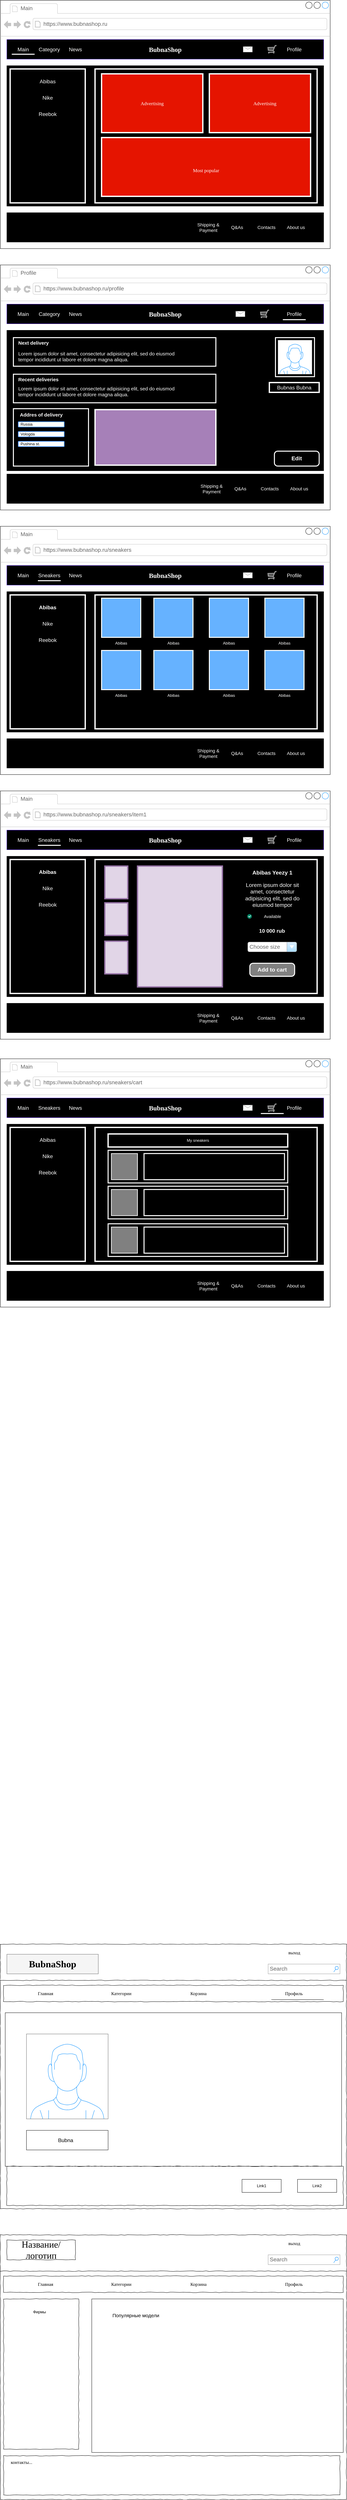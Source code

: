 <mxfile version="21.7.5" type="github">
  <diagram name="Page-1" id="03018318-947c-dd8e-b7a3-06fadd420f32">
    <mxGraphModel dx="2074" dy="1118" grid="1" gridSize="10" guides="1" tooltips="1" connect="1" arrows="1" fold="1" page="1" pageScale="1" pageWidth="1100" pageHeight="850" background="#ffffff" math="0" shadow="0">
      <root>
        <mxCell id="0" />
        <mxCell id="1" parent="0" />
        <mxCell id="JttWats6QqlOsFAtU_4d-100" value="" style="strokeWidth=1;shadow=0;dashed=0;align=center;html=1;shape=mxgraph.mockup.containers.browserWindow;rSize=0;strokeColor2=#008cff;strokeColor3=#c4c4c4;mainText=,;recursiveResize=0;" parent="1" vertex="1">
          <mxGeometry x="10" y="30" width="1010" height="760" as="geometry" />
        </mxCell>
        <mxCell id="JttWats6QqlOsFAtU_4d-101" value="Main" style="strokeWidth=1;shadow=0;dashed=0;align=center;html=1;shape=mxgraph.mockup.containers.anchor;fontSize=17;fontColor=#666666;align=left;whiteSpace=wrap;" parent="JttWats6QqlOsFAtU_4d-100" vertex="1">
          <mxGeometry x="60" y="12" width="110" height="26" as="geometry" />
        </mxCell>
        <mxCell id="JttWats6QqlOsFAtU_4d-102" value="https://www.bubnashop.ru" style="strokeWidth=1;shadow=0;dashed=0;align=center;html=1;shape=mxgraph.mockup.containers.anchor;rSize=0;fontSize=17;fontColor=#666666;align=left;" parent="JttWats6QqlOsFAtU_4d-100" vertex="1">
          <mxGeometry x="130" y="60" width="250" height="26" as="geometry" />
        </mxCell>
        <mxCell id="JttWats6QqlOsFAtU_4d-105" value="" style="rounded=0;whiteSpace=wrap;html=1;fillColor=#000000;strokeColor=#3700CC;fontColor=#ffffff;" parent="JttWats6QqlOsFAtU_4d-100" vertex="1">
          <mxGeometry x="20" y="120" width="970" height="60" as="geometry" />
        </mxCell>
        <mxCell id="JttWats6QqlOsFAtU_4d-108" value="&lt;font color=&quot;#ffffff&quot;&gt;BubnaShop&lt;/font&gt;" style="text;html=1;strokeColor=none;fillColor=none;align=center;verticalAlign=middle;whiteSpace=wrap;rounded=0;fontSize=20;fontFamily=Georgia;fontStyle=1" parent="JttWats6QqlOsFAtU_4d-100" vertex="1">
          <mxGeometry x="475" y="135" width="60" height="30" as="geometry" />
        </mxCell>
        <mxCell id="JttWats6QqlOsFAtU_4d-109" value="" style="rounded=0;whiteSpace=wrap;html=1;fillColor=#000000;" parent="JttWats6QqlOsFAtU_4d-100" vertex="1">
          <mxGeometry x="20" y="200" width="970" height="430" as="geometry" />
        </mxCell>
        <mxCell id="JttWats6QqlOsFAtU_4d-110" value="" style="rounded=0;whiteSpace=wrap;html=1;fillColor=#000000;" parent="JttWats6QqlOsFAtU_4d-100" vertex="1">
          <mxGeometry x="20" y="650" width="970" height="90" as="geometry" />
        </mxCell>
        <mxCell id="JttWats6QqlOsFAtU_4d-124" value="&lt;font color=&quot;#ffffff&quot; style=&quot;font-size: 16px;&quot;&gt;Main&lt;/font&gt;" style="text;html=1;strokeColor=none;fillColor=none;align=center;verticalAlign=middle;whiteSpace=wrap;rounded=0;" parent="JttWats6QqlOsFAtU_4d-100" vertex="1">
          <mxGeometry x="40" y="135" width="60" height="30" as="geometry" />
        </mxCell>
        <mxCell id="JttWats6QqlOsFAtU_4d-125" value="" style="endArrow=none;html=1;rounded=0;strokeColor=#FFFFFF;strokeWidth=3;" parent="JttWats6QqlOsFAtU_4d-100" edge="1">
          <mxGeometry relative="1" as="geometry">
            <mxPoint x="35" y="165" as="sourcePoint" />
            <mxPoint x="105" y="165" as="targetPoint" />
          </mxGeometry>
        </mxCell>
        <mxCell id="JttWats6QqlOsFAtU_4d-127" value="&lt;font color=&quot;#ffffff&quot;&gt;&lt;span style=&quot;font-size: 16px;&quot;&gt;Category&lt;/span&gt;&lt;/font&gt;" style="text;html=1;strokeColor=none;fillColor=none;align=center;verticalAlign=middle;whiteSpace=wrap;rounded=0;" parent="JttWats6QqlOsFAtU_4d-100" vertex="1">
          <mxGeometry x="120" y="132.5" width="60" height="35" as="geometry" />
        </mxCell>
        <mxCell id="JttWats6QqlOsFAtU_4d-149" value="&lt;font color=&quot;#ffffff&quot;&gt;&lt;span style=&quot;font-size: 16px;&quot;&gt;Profile&lt;/span&gt;&lt;/font&gt;" style="text;html=1;strokeColor=none;fillColor=none;align=center;verticalAlign=middle;whiteSpace=wrap;rounded=0;" parent="JttWats6QqlOsFAtU_4d-100" vertex="1">
          <mxGeometry x="870" y="132.5" width="60" height="35" as="geometry" />
        </mxCell>
        <mxCell id="JttWats6QqlOsFAtU_4d-150" value="&lt;font color=&quot;#ffffff&quot;&gt;&lt;span style=&quot;font-size: 16px;&quot;&gt;News&lt;/span&gt;&lt;/font&gt;" style="text;html=1;strokeColor=none;fillColor=none;align=center;verticalAlign=middle;whiteSpace=wrap;rounded=0;" parent="JttWats6QqlOsFAtU_4d-100" vertex="1">
          <mxGeometry x="200" y="132.5" width="60" height="35" as="geometry" />
        </mxCell>
        <mxCell id="JttWats6QqlOsFAtU_4d-151" value="" style="rounded=0;whiteSpace=wrap;html=1;fillColor=#000000;strokeColor=#FFFFFF;strokeWidth=4;" parent="JttWats6QqlOsFAtU_4d-100" vertex="1">
          <mxGeometry x="30" y="210" width="230" height="410" as="geometry" />
        </mxCell>
        <mxCell id="JttWats6QqlOsFAtU_4d-152" value="" style="rounded=0;whiteSpace=wrap;html=1;fillColor=#000000;strokeColor=#FFFFFF;strokeWidth=4;" parent="JttWats6QqlOsFAtU_4d-100" vertex="1">
          <mxGeometry x="290" y="210" width="680" height="410" as="geometry" />
        </mxCell>
        <mxCell id="JttWats6QqlOsFAtU_4d-169" value="&lt;font color=&quot;#ffffff&quot;&gt;&lt;span style=&quot;font-size: 16px;&quot;&gt;Abibas&lt;/span&gt;&lt;/font&gt;" style="text;html=1;strokeColor=none;fillColor=none;align=center;verticalAlign=middle;whiteSpace=wrap;rounded=0;" parent="JttWats6QqlOsFAtU_4d-100" vertex="1">
          <mxGeometry x="115" y="230" width="60" height="35" as="geometry" />
        </mxCell>
        <mxCell id="JttWats6QqlOsFAtU_4d-170" value="&lt;font color=&quot;#ffffff&quot;&gt;&lt;span style=&quot;font-size: 16px;&quot;&gt;Nike&lt;/span&gt;&lt;/font&gt;" style="text;html=1;strokeColor=none;fillColor=none;align=center;verticalAlign=middle;whiteSpace=wrap;rounded=0;" parent="JttWats6QqlOsFAtU_4d-100" vertex="1">
          <mxGeometry x="115" y="280" width="60" height="35" as="geometry" />
        </mxCell>
        <mxCell id="JttWats6QqlOsFAtU_4d-171" value="&lt;font color=&quot;#ffffff&quot;&gt;&lt;span style=&quot;font-size: 16px;&quot;&gt;Reebok&lt;/span&gt;&lt;/font&gt;" style="text;html=1;strokeColor=none;fillColor=none;align=center;verticalAlign=middle;whiteSpace=wrap;rounded=0;" parent="JttWats6QqlOsFAtU_4d-100" vertex="1">
          <mxGeometry x="115" y="330" width="60" height="35" as="geometry" />
        </mxCell>
        <mxCell id="JttWats6QqlOsFAtU_4d-172" value="" style="rounded=0;whiteSpace=wrap;html=1;fillColor=#e51400;fontColor=#ffffff;strokeColor=#FFFFFF;strokeWidth=4;" parent="JttWats6QqlOsFAtU_4d-100" vertex="1">
          <mxGeometry x="310" y="225" width="310" height="180" as="geometry" />
        </mxCell>
        <mxCell id="JttWats6QqlOsFAtU_4d-173" value="" style="rounded=0;whiteSpace=wrap;html=1;fillColor=#e51400;fontColor=#ffffff;strokeColor=#FFFFFF;strokeWidth=4;" parent="JttWats6QqlOsFAtU_4d-100" vertex="1">
          <mxGeometry x="640" y="225" width="310" height="180" as="geometry" />
        </mxCell>
        <mxCell id="JttWats6QqlOsFAtU_4d-174" value="" style="rounded=0;whiteSpace=wrap;html=1;fillColor=#e51400;fontColor=#ffffff;strokeColor=#FFFFFF;strokeWidth=4;" parent="JttWats6QqlOsFAtU_4d-100" vertex="1">
          <mxGeometry x="310" y="420" width="640" height="180" as="geometry" />
        </mxCell>
        <mxCell id="JttWats6QqlOsFAtU_4d-176" value="&lt;font color=&quot;#ffffff&quot; style=&quot;font-size: 15px;&quot; face=&quot;Georgia&quot;&gt;Advertising&lt;/font&gt;" style="text;html=1;strokeColor=none;fillColor=none;align=center;verticalAlign=middle;whiteSpace=wrap;rounded=0;" parent="JttWats6QqlOsFAtU_4d-100" vertex="1">
          <mxGeometry x="435" y="300" width="60" height="30" as="geometry" />
        </mxCell>
        <mxCell id="JttWats6QqlOsFAtU_4d-177" value="&lt;font color=&quot;#ffffff&quot; style=&quot;font-size: 15px;&quot; face=&quot;Georgia&quot;&gt;Advertising&lt;/font&gt;" style="text;html=1;strokeColor=none;fillColor=none;align=center;verticalAlign=middle;whiteSpace=wrap;rounded=0;" parent="JttWats6QqlOsFAtU_4d-100" vertex="1">
          <mxGeometry x="780" y="300" width="60" height="30" as="geometry" />
        </mxCell>
        <mxCell id="JttWats6QqlOsFAtU_4d-178" value="&lt;font color=&quot;#ffffff&quot; style=&quot;font-size: 15px;&quot; face=&quot;Georgia&quot;&gt;Most popular&lt;/font&gt;" style="text;html=1;strokeColor=none;fillColor=none;align=center;verticalAlign=middle;whiteSpace=wrap;rounded=0;" parent="JttWats6QqlOsFAtU_4d-100" vertex="1">
          <mxGeometry x="565" y="505" width="130" height="30" as="geometry" />
        </mxCell>
        <mxCell id="JttWats6QqlOsFAtU_4d-203" value="&lt;font style=&quot;font-size: 14px;&quot; color=&quot;#ffffff&quot;&gt;About us&lt;/font&gt;" style="text;html=1;strokeColor=none;fillColor=none;align=center;verticalAlign=middle;whiteSpace=wrap;rounded=0;" parent="JttWats6QqlOsFAtU_4d-100" vertex="1">
          <mxGeometry x="870" y="677.5" width="70" height="35" as="geometry" />
        </mxCell>
        <mxCell id="JttWats6QqlOsFAtU_4d-204" value="&lt;font style=&quot;font-size: 14px;&quot; color=&quot;#ffffff&quot;&gt;Contacts&lt;/font&gt;" style="text;html=1;strokeColor=none;fillColor=none;align=center;verticalAlign=middle;whiteSpace=wrap;rounded=0;" parent="JttWats6QqlOsFAtU_4d-100" vertex="1">
          <mxGeometry x="780" y="677.5" width="70" height="35" as="geometry" />
        </mxCell>
        <mxCell id="JttWats6QqlOsFAtU_4d-257" value="&lt;font style=&quot;font-size: 14px;&quot; color=&quot;#ffffff&quot;&gt;Q&amp;amp;As&lt;/font&gt;" style="text;html=1;strokeColor=none;fillColor=none;align=center;verticalAlign=middle;whiteSpace=wrap;rounded=0;" parent="JttWats6QqlOsFAtU_4d-100" vertex="1">
          <mxGeometry x="690" y="677.5" width="70" height="35" as="geometry" />
        </mxCell>
        <mxCell id="xe6w3f1EAQAV8qn113Va-10" value="&lt;font style=&quot;font-size: 14px;&quot; color=&quot;#ffffff&quot;&gt;&lt;span style=&quot;&quot;&gt;Shipping &amp;amp;&lt;br&gt;Payment&lt;br&gt;&lt;/span&gt;&lt;/font&gt;" style="text;html=1;strokeColor=none;fillColor=none;align=center;verticalAlign=middle;whiteSpace=wrap;rounded=0;" vertex="1" parent="JttWats6QqlOsFAtU_4d-100">
          <mxGeometry x="602" y="677.5" width="70" height="35" as="geometry" />
        </mxCell>
        <mxCell id="xe6w3f1EAQAV8qn113Va-62" value="" style="verticalLabelPosition=bottom;shadow=0;dashed=0;align=center;html=1;verticalAlign=top;strokeWidth=1;shape=mxgraph.mockup.misc.shoppingCart;strokeColor=#999999;" vertex="1" parent="JttWats6QqlOsFAtU_4d-100">
          <mxGeometry x="818.68" y="137.5" width="27.78" height="25" as="geometry" />
        </mxCell>
        <mxCell id="xe6w3f1EAQAV8qn113Va-63" value="" style="verticalLabelPosition=bottom;shadow=0;dashed=0;align=center;html=1;verticalAlign=top;strokeWidth=1;shape=mxgraph.mockup.misc.mail2;strokeColor=#999999;" vertex="1" parent="JttWats6QqlOsFAtU_4d-100">
          <mxGeometry x="743.54" y="141.5" width="28.33" height="17" as="geometry" />
        </mxCell>
        <mxCell id="JttWats6QqlOsFAtU_4d-285" value="" style="strokeWidth=1;shadow=0;dashed=0;align=center;html=1;shape=mxgraph.mockup.containers.browserWindow;rSize=0;strokeColor2=#008cff;strokeColor3=#c4c4c4;mainText=,;recursiveResize=0;" parent="1" vertex="1">
          <mxGeometry x="10" y="840" width="1010" height="750" as="geometry" />
        </mxCell>
        <mxCell id="JttWats6QqlOsFAtU_4d-286" value="Profile" style="strokeWidth=1;shadow=0;dashed=0;align=center;html=1;shape=mxgraph.mockup.containers.anchor;fontSize=17;fontColor=#666666;align=left;whiteSpace=wrap;" parent="JttWats6QqlOsFAtU_4d-285" vertex="1">
          <mxGeometry x="60" y="12" width="110" height="26" as="geometry" />
        </mxCell>
        <mxCell id="JttWats6QqlOsFAtU_4d-287" value="https://www.bubnashop.ru/profile" style="strokeWidth=1;shadow=0;dashed=0;align=center;html=1;shape=mxgraph.mockup.containers.anchor;rSize=0;fontSize=17;fontColor=#666666;align=left;" parent="JttWats6QqlOsFAtU_4d-285" vertex="1">
          <mxGeometry x="130" y="60" width="250" height="26" as="geometry" />
        </mxCell>
        <mxCell id="JttWats6QqlOsFAtU_4d-288" value="" style="rounded=0;whiteSpace=wrap;html=1;fillColor=#000000;strokeColor=#3700CC;fontColor=#ffffff;" parent="JttWats6QqlOsFAtU_4d-285" vertex="1">
          <mxGeometry x="20" y="120" width="970" height="60" as="geometry" />
        </mxCell>
        <mxCell id="JttWats6QqlOsFAtU_4d-289" value="&lt;font color=&quot;#ffffff&quot;&gt;BubnaShop&lt;/font&gt;" style="text;html=1;strokeColor=none;fillColor=none;align=center;verticalAlign=middle;whiteSpace=wrap;rounded=0;fontSize=20;fontFamily=Georgia;fontStyle=1" parent="JttWats6QqlOsFAtU_4d-285" vertex="1">
          <mxGeometry x="475" y="135" width="60" height="30" as="geometry" />
        </mxCell>
        <mxCell id="JttWats6QqlOsFAtU_4d-290" value="" style="rounded=0;whiteSpace=wrap;html=1;fillColor=#000000;" parent="JttWats6QqlOsFAtU_4d-285" vertex="1">
          <mxGeometry x="20" y="200" width="970" height="430" as="geometry" />
        </mxCell>
        <mxCell id="JttWats6QqlOsFAtU_4d-292" value="&lt;font color=&quot;#ffffff&quot; style=&quot;font-size: 16px;&quot;&gt;Main&lt;/font&gt;" style="text;html=1;strokeColor=none;fillColor=none;align=center;verticalAlign=middle;whiteSpace=wrap;rounded=0;" parent="JttWats6QqlOsFAtU_4d-285" vertex="1">
          <mxGeometry x="40" y="135" width="60" height="30" as="geometry" />
        </mxCell>
        <mxCell id="JttWats6QqlOsFAtU_4d-293" value="" style="endArrow=none;html=1;rounded=0;strokeColor=#FFFFFF;strokeWidth=3;" parent="JttWats6QqlOsFAtU_4d-285" edge="1">
          <mxGeometry relative="1" as="geometry">
            <mxPoint x="865" y="167.5" as="sourcePoint" />
            <mxPoint x="935" y="167.5" as="targetPoint" />
          </mxGeometry>
        </mxCell>
        <mxCell id="JttWats6QqlOsFAtU_4d-294" value="&lt;font color=&quot;#ffffff&quot;&gt;&lt;span style=&quot;font-size: 16px;&quot;&gt;Category&lt;/span&gt;&lt;/font&gt;" style="text;html=1;strokeColor=none;fillColor=none;align=center;verticalAlign=middle;whiteSpace=wrap;rounded=0;" parent="JttWats6QqlOsFAtU_4d-285" vertex="1">
          <mxGeometry x="120" y="132.5" width="60" height="35" as="geometry" />
        </mxCell>
        <mxCell id="JttWats6QqlOsFAtU_4d-296" value="&lt;font color=&quot;#ffffff&quot;&gt;&lt;span style=&quot;font-size: 16px;&quot;&gt;Profile&lt;/span&gt;&lt;/font&gt;" style="text;html=1;strokeColor=none;fillColor=none;align=center;verticalAlign=middle;whiteSpace=wrap;rounded=0;" parent="JttWats6QqlOsFAtU_4d-285" vertex="1">
          <mxGeometry x="870" y="132.5" width="60" height="35" as="geometry" />
        </mxCell>
        <mxCell id="JttWats6QqlOsFAtU_4d-297" value="&lt;font color=&quot;#ffffff&quot;&gt;&lt;span style=&quot;font-size: 16px;&quot;&gt;News&lt;/span&gt;&lt;/font&gt;" style="text;html=1;strokeColor=none;fillColor=none;align=center;verticalAlign=middle;whiteSpace=wrap;rounded=0;" parent="JttWats6QqlOsFAtU_4d-285" vertex="1">
          <mxGeometry x="200" y="132.5" width="60" height="35" as="geometry" />
        </mxCell>
        <mxCell id="xe6w3f1EAQAV8qn113Va-4" value="" style="verticalLabelPosition=bottom;shadow=0;dashed=0;align=center;html=1;verticalAlign=top;strokeWidth=1;shape=mxgraph.mockup.containers.userMale;strokeColor=#666666;strokeColor2=#008cff;" vertex="1" parent="JttWats6QqlOsFAtU_4d-285">
          <mxGeometry x="850" y="230" width="104.45" height="104.45" as="geometry" />
        </mxCell>
        <mxCell id="xe6w3f1EAQAV8qn113Va-6" value="" style="whiteSpace=wrap;html=1;aspect=fixed;fillColor=none;strokeColor=#FFFFFF;strokeWidth=3;" vertex="1" parent="JttWats6QqlOsFAtU_4d-285">
          <mxGeometry x="842.5" y="222.5" width="119.45" height="119.45" as="geometry" />
        </mxCell>
        <mxCell id="xe6w3f1EAQAV8qn113Va-8" value="" style="rounded=0;whiteSpace=wrap;html=1;fillColor=none;strokeColor=#FFFFFF;strokeWidth=4;" vertex="1" parent="JttWats6QqlOsFAtU_4d-285">
          <mxGeometry x="823.75" y="360" width="152.5" height="30" as="geometry" />
        </mxCell>
        <mxCell id="xe6w3f1EAQAV8qn113Va-9" value="&lt;font style=&quot;font-size: 16px;&quot; color=&quot;#ffffff&quot;&gt;Bubnas Bubna&lt;/font&gt;" style="text;html=1;strokeColor=none;fillColor=none;align=center;verticalAlign=middle;whiteSpace=wrap;rounded=0;" vertex="1" parent="JttWats6QqlOsFAtU_4d-285">
          <mxGeometry x="841.25" y="360" width="117.5" height="30" as="geometry" />
        </mxCell>
        <mxCell id="xe6w3f1EAQAV8qn113Va-11" value="" style="rounded=0;whiteSpace=wrap;html=1;fillColor=#000000;" vertex="1" parent="JttWats6QqlOsFAtU_4d-285">
          <mxGeometry x="20" y="640" width="970" height="90" as="geometry" />
        </mxCell>
        <mxCell id="xe6w3f1EAQAV8qn113Va-12" value="&lt;font style=&quot;font-size: 14px;&quot; color=&quot;#ffffff&quot;&gt;About us&lt;/font&gt;" style="text;html=1;strokeColor=none;fillColor=none;align=center;verticalAlign=middle;whiteSpace=wrap;rounded=0;" vertex="1" parent="JttWats6QqlOsFAtU_4d-285">
          <mxGeometry x="880" y="667.5" width="70" height="35" as="geometry" />
        </mxCell>
        <mxCell id="xe6w3f1EAQAV8qn113Va-13" value="&lt;font style=&quot;font-size: 14px;&quot; color=&quot;#ffffff&quot;&gt;Contacts&lt;/font&gt;" style="text;html=1;strokeColor=none;fillColor=none;align=center;verticalAlign=middle;whiteSpace=wrap;rounded=0;" vertex="1" parent="JttWats6QqlOsFAtU_4d-285">
          <mxGeometry x="790" y="667.5" width="70" height="35" as="geometry" />
        </mxCell>
        <mxCell id="xe6w3f1EAQAV8qn113Va-14" value="&lt;font style=&quot;font-size: 14px;&quot; color=&quot;#ffffff&quot;&gt;Q&amp;amp;As&lt;/font&gt;" style="text;html=1;strokeColor=none;fillColor=none;align=center;verticalAlign=middle;whiteSpace=wrap;rounded=0;" vertex="1" parent="JttWats6QqlOsFAtU_4d-285">
          <mxGeometry x="700" y="667.5" width="70" height="35" as="geometry" />
        </mxCell>
        <mxCell id="xe6w3f1EAQAV8qn113Va-15" value="&lt;font style=&quot;font-size: 14px;&quot; color=&quot;#ffffff&quot;&gt;&lt;span style=&quot;&quot;&gt;Shipping &amp;amp;&lt;br&gt;Payment&lt;br&gt;&lt;/span&gt;&lt;/font&gt;" style="text;html=1;strokeColor=none;fillColor=none;align=center;verticalAlign=middle;whiteSpace=wrap;rounded=0;" vertex="1" parent="JttWats6QqlOsFAtU_4d-285">
          <mxGeometry x="612" y="667.5" width="70" height="35" as="geometry" />
        </mxCell>
        <mxCell id="xe6w3f1EAQAV8qn113Va-16" value="" style="verticalLabelPosition=bottom;shadow=0;dashed=0;align=center;html=1;verticalAlign=top;strokeWidth=1;shape=mxgraph.mockup.misc.shoppingCart;strokeColor=#999999;" vertex="1" parent="JttWats6QqlOsFAtU_4d-285">
          <mxGeometry x="795.97" y="137.5" width="27.78" height="25" as="geometry" />
        </mxCell>
        <mxCell id="xe6w3f1EAQAV8qn113Va-33" value="Edit" style="strokeWidth=3;shadow=0;dashed=0;align=center;html=1;shape=mxgraph.mockup.buttons.button;strokeColor=#FFFFFF;fontColor=#ffffff;mainText=;buttonStyle=round;fontSize=17;fontStyle=1;fillColor=#000000;whiteSpace=wrap;" vertex="1" parent="JttWats6QqlOsFAtU_4d-285">
          <mxGeometry x="839.25" y="570" width="137" height="45.67" as="geometry" />
        </mxCell>
        <mxCell id="xe6w3f1EAQAV8qn113Va-34" value="" style="rounded=0;whiteSpace=wrap;html=1;fillColor=none;strokeColor=#FFFFFF;strokeWidth=3;" vertex="1" parent="JttWats6QqlOsFAtU_4d-285">
          <mxGeometry x="40" y="222.5" width="620" height="87.5" as="geometry" />
        </mxCell>
        <mxCell id="xe6w3f1EAQAV8qn113Va-60" value="" style="rounded=0;whiteSpace=wrap;html=1;fillColor=none;strokeColor=#FFFFFF;strokeWidth=3;" vertex="1" parent="JttWats6QqlOsFAtU_4d-285">
          <mxGeometry x="40" y="440" width="230" height="175.67" as="geometry" />
        </mxCell>
        <mxCell id="xe6w3f1EAQAV8qn113Va-61" value="" style="verticalLabelPosition=bottom;shadow=0;dashed=0;align=center;html=1;verticalAlign=top;strokeWidth=1;shape=mxgraph.mockup.misc.mail2;strokeColor=#999999;" vertex="1" parent="JttWats6QqlOsFAtU_4d-285">
          <mxGeometry x="720.83" y="141.5" width="28.33" height="17" as="geometry" />
        </mxCell>
        <mxCell id="xe6w3f1EAQAV8qn113Va-67" value="" style="rounded=0;whiteSpace=wrap;html=1;fillColor=#A680B8;strokeColor=#FFFFFF;strokeWidth=4;" vertex="1" parent="JttWats6QqlOsFAtU_4d-285">
          <mxGeometry x="290" y="442.84" width="370" height="170" as="geometry" />
        </mxCell>
        <mxCell id="xe6w3f1EAQAV8qn113Va-292" value="&lt;h1 style=&quot;font-size: 15px;&quot;&gt;&lt;font color=&quot;#ffffff&quot; style=&quot;font-size: 15px;&quot;&gt;Next delivery&lt;/font&gt;&lt;/h1&gt;&lt;p style=&quot;font-size: 15px;&quot;&gt;&lt;font color=&quot;#ffffff&quot; style=&quot;font-size: 15px;&quot;&gt;Lorem ipsum dolor sit amet, consectetur adipisicing elit, sed do eiusmod tempor incididunt ut labore et dolore magna aliqua.&lt;/font&gt;&lt;/p&gt;" style="text;html=1;strokeColor=none;fillColor=none;spacing=5;spacingTop=-20;whiteSpace=wrap;overflow=hidden;rounded=0;" vertex="1" parent="JttWats6QqlOsFAtU_4d-285">
          <mxGeometry x="50" y="230" width="510" height="120" as="geometry" />
        </mxCell>
        <mxCell id="xe6w3f1EAQAV8qn113Va-293" value="" style="rounded=0;whiteSpace=wrap;html=1;fillColor=none;strokeColor=#FFFFFF;strokeWidth=3;" vertex="1" parent="JttWats6QqlOsFAtU_4d-285">
          <mxGeometry x="40" y="334.45" width="620" height="87.5" as="geometry" />
        </mxCell>
        <mxCell id="xe6w3f1EAQAV8qn113Va-294" value="&lt;h1 style=&quot;font-size: 15px;&quot;&gt;&lt;span style=&quot;color: rgb(255, 255, 255); background-color: initial;&quot;&gt;Recent deliveries&lt;/span&gt;&lt;/h1&gt;&lt;h1 style=&quot;font-size: 15px;&quot;&gt;&lt;span style=&quot;color: rgb(255, 255, 255); background-color: initial; font-weight: normal;&quot;&gt;Lorem ipsum dolor sit amet, consectetur adipisicing elit, sed do eiusmod tempor incididunt ut labore et dolore magna aliqua.&lt;/span&gt;&lt;br&gt;&lt;/h1&gt;" style="text;html=1;strokeColor=none;fillColor=none;spacing=5;spacingTop=-20;whiteSpace=wrap;overflow=hidden;rounded=0;" vertex="1" parent="JttWats6QqlOsFAtU_4d-285">
          <mxGeometry x="50" y="341.95" width="510" height="120" as="geometry" />
        </mxCell>
        <mxCell id="xe6w3f1EAQAV8qn113Va-340" value="&lt;h1 style=&quot;font-size: 15px;&quot;&gt;&lt;font style=&quot;font-size: 15px;&quot; color=&quot;#ffffff&quot;&gt;Addres of delivery&lt;/font&gt;&lt;/h1&gt;&lt;p style=&quot;font-size: 15px;&quot;&gt;&lt;br&gt;&lt;/p&gt;" style="text;html=1;strokeColor=none;fillColor=none;spacing=5;spacingTop=-20;whiteSpace=wrap;overflow=hidden;rounded=0;" vertex="1" parent="JttWats6QqlOsFAtU_4d-285">
          <mxGeometry x="55" y="450" width="190" height="120" as="geometry" />
        </mxCell>
        <mxCell id="xe6w3f1EAQAV8qn113Va-342" value="Russia" style="rounded=1;arcSize=9;align=left;spacingLeft=5;strokeColor=#4C9AFF;html=1;strokeWidth=2;fontSize=12" vertex="1" parent="JttWats6QqlOsFAtU_4d-285">
          <mxGeometry x="55" y="480" width="140.61" height="16" as="geometry" />
        </mxCell>
        <mxCell id="xe6w3f1EAQAV8qn113Va-343" value="Vologda" style="rounded=1;arcSize=9;align=left;spacingLeft=5;strokeColor=#4C9AFF;html=1;strokeWidth=2;fontSize=12" vertex="1" parent="JttWats6QqlOsFAtU_4d-285">
          <mxGeometry x="55" y="510" width="140.61" height="16" as="geometry" />
        </mxCell>
        <mxCell id="xe6w3f1EAQAV8qn113Va-376" value="Pushina st." style="rounded=1;arcSize=9;align=left;spacingLeft=5;strokeColor=#4C9AFF;html=1;strokeWidth=2;fontSize=12" vertex="1" parent="JttWats6QqlOsFAtU_4d-285">
          <mxGeometry x="55" y="540" width="140.61" height="16" as="geometry" />
        </mxCell>
        <mxCell id="xe6w3f1EAQAV8qn113Va-68" value="" style="strokeWidth=1;shadow=0;dashed=0;align=center;html=1;shape=mxgraph.mockup.containers.browserWindow;rSize=0;strokeColor2=#008cff;strokeColor3=#c4c4c4;mainText=,;recursiveResize=0;" vertex="1" parent="1">
          <mxGeometry x="10" y="1640" width="1010" height="760" as="geometry" />
        </mxCell>
        <mxCell id="xe6w3f1EAQAV8qn113Va-69" value="Main" style="strokeWidth=1;shadow=0;dashed=0;align=center;html=1;shape=mxgraph.mockup.containers.anchor;fontSize=17;fontColor=#666666;align=left;whiteSpace=wrap;" vertex="1" parent="xe6w3f1EAQAV8qn113Va-68">
          <mxGeometry x="60" y="12" width="110" height="26" as="geometry" />
        </mxCell>
        <mxCell id="xe6w3f1EAQAV8qn113Va-70" value="https://www.bubnashop.ru/sneakers" style="strokeWidth=1;shadow=0;dashed=0;align=center;html=1;shape=mxgraph.mockup.containers.anchor;rSize=0;fontSize=17;fontColor=#666666;align=left;" vertex="1" parent="xe6w3f1EAQAV8qn113Va-68">
          <mxGeometry x="130" y="60" width="250" height="26" as="geometry" />
        </mxCell>
        <mxCell id="xe6w3f1EAQAV8qn113Va-71" value="" style="rounded=0;whiteSpace=wrap;html=1;fillColor=#000000;strokeColor=#3700CC;fontColor=#ffffff;" vertex="1" parent="xe6w3f1EAQAV8qn113Va-68">
          <mxGeometry x="20" y="120" width="970" height="60" as="geometry" />
        </mxCell>
        <mxCell id="xe6w3f1EAQAV8qn113Va-72" value="&lt;font color=&quot;#ffffff&quot;&gt;BubnaShop&lt;/font&gt;" style="text;html=1;strokeColor=none;fillColor=none;align=center;verticalAlign=middle;whiteSpace=wrap;rounded=0;fontSize=20;fontFamily=Georgia;fontStyle=1" vertex="1" parent="xe6w3f1EAQAV8qn113Va-68">
          <mxGeometry x="475" y="135" width="60" height="30" as="geometry" />
        </mxCell>
        <mxCell id="xe6w3f1EAQAV8qn113Va-73" value="" style="rounded=0;whiteSpace=wrap;html=1;fillColor=#000000;" vertex="1" parent="xe6w3f1EAQAV8qn113Va-68">
          <mxGeometry x="20" y="200" width="970" height="430" as="geometry" />
        </mxCell>
        <mxCell id="xe6w3f1EAQAV8qn113Va-74" value="" style="rounded=0;whiteSpace=wrap;html=1;fillColor=#000000;" vertex="1" parent="xe6w3f1EAQAV8qn113Va-68">
          <mxGeometry x="20" y="650" width="970" height="90" as="geometry" />
        </mxCell>
        <mxCell id="xe6w3f1EAQAV8qn113Va-75" value="&lt;font color=&quot;#ffffff&quot; style=&quot;font-size: 16px;&quot;&gt;Main&lt;/font&gt;" style="text;html=1;strokeColor=none;fillColor=none;align=center;verticalAlign=middle;whiteSpace=wrap;rounded=0;" vertex="1" parent="xe6w3f1EAQAV8qn113Va-68">
          <mxGeometry x="40" y="135" width="60" height="30" as="geometry" />
        </mxCell>
        <mxCell id="xe6w3f1EAQAV8qn113Va-76" value="" style="endArrow=none;html=1;rounded=0;strokeColor=#FFFFFF;strokeWidth=3;" edge="1" parent="xe6w3f1EAQAV8qn113Va-68">
          <mxGeometry relative="1" as="geometry">
            <mxPoint x="115" y="166.5" as="sourcePoint" />
            <mxPoint x="185" y="166.5" as="targetPoint" />
          </mxGeometry>
        </mxCell>
        <mxCell id="xe6w3f1EAQAV8qn113Va-77" value="&lt;font color=&quot;#ffffff&quot;&gt;&lt;span style=&quot;font-size: 16px;&quot;&gt;Sneakers&lt;/span&gt;&lt;/font&gt;" style="text;html=1;strokeColor=none;fillColor=none;align=center;verticalAlign=middle;whiteSpace=wrap;rounded=0;" vertex="1" parent="xe6w3f1EAQAV8qn113Va-68">
          <mxGeometry x="120" y="132.5" width="60" height="35" as="geometry" />
        </mxCell>
        <mxCell id="xe6w3f1EAQAV8qn113Va-78" value="&lt;font color=&quot;#ffffff&quot;&gt;&lt;span style=&quot;font-size: 16px;&quot;&gt;Profile&lt;/span&gt;&lt;/font&gt;" style="text;html=1;strokeColor=none;fillColor=none;align=center;verticalAlign=middle;whiteSpace=wrap;rounded=0;" vertex="1" parent="xe6w3f1EAQAV8qn113Va-68">
          <mxGeometry x="870" y="132.5" width="60" height="35" as="geometry" />
        </mxCell>
        <mxCell id="xe6w3f1EAQAV8qn113Va-79" value="&lt;font color=&quot;#ffffff&quot;&gt;&lt;span style=&quot;font-size: 16px;&quot;&gt;News&lt;/span&gt;&lt;/font&gt;" style="text;html=1;strokeColor=none;fillColor=none;align=center;verticalAlign=middle;whiteSpace=wrap;rounded=0;" vertex="1" parent="xe6w3f1EAQAV8qn113Va-68">
          <mxGeometry x="200" y="132.5" width="60" height="35" as="geometry" />
        </mxCell>
        <mxCell id="xe6w3f1EAQAV8qn113Va-80" value="" style="rounded=0;whiteSpace=wrap;html=1;fillColor=#000000;strokeColor=#FFFFFF;strokeWidth=4;" vertex="1" parent="xe6w3f1EAQAV8qn113Va-68">
          <mxGeometry x="30" y="210" width="230" height="410" as="geometry" />
        </mxCell>
        <mxCell id="xe6w3f1EAQAV8qn113Va-81" value="" style="rounded=0;whiteSpace=wrap;html=1;fillColor=#000000;strokeColor=#FFFFFF;strokeWidth=4;" vertex="1" parent="xe6w3f1EAQAV8qn113Va-68">
          <mxGeometry x="290" y="210" width="680" height="410" as="geometry" />
        </mxCell>
        <mxCell id="xe6w3f1EAQAV8qn113Va-82" value="&lt;font color=&quot;#ffffff&quot;&gt;&lt;span style=&quot;font-size: 16px;&quot;&gt;&lt;b&gt;Abibas&lt;/b&gt;&lt;/span&gt;&lt;/font&gt;" style="text;html=1;strokeColor=default;fillColor=none;align=center;verticalAlign=middle;whiteSpace=wrap;rounded=0;" vertex="1" parent="xe6w3f1EAQAV8qn113Va-68">
          <mxGeometry x="115" y="230" width="60" height="35" as="geometry" />
        </mxCell>
        <mxCell id="xe6w3f1EAQAV8qn113Va-83" value="&lt;font color=&quot;#ffffff&quot;&gt;&lt;span style=&quot;font-size: 16px;&quot;&gt;Nike&lt;/span&gt;&lt;/font&gt;" style="text;html=1;strokeColor=none;fillColor=none;align=center;verticalAlign=middle;whiteSpace=wrap;rounded=0;" vertex="1" parent="xe6w3f1EAQAV8qn113Va-68">
          <mxGeometry x="115" y="280" width="60" height="35" as="geometry" />
        </mxCell>
        <mxCell id="xe6w3f1EAQAV8qn113Va-84" value="&lt;font color=&quot;#ffffff&quot;&gt;&lt;span style=&quot;font-size: 16px;&quot;&gt;Reebok&lt;/span&gt;&lt;/font&gt;" style="text;html=1;strokeColor=none;fillColor=none;align=center;verticalAlign=middle;whiteSpace=wrap;rounded=0;" vertex="1" parent="xe6w3f1EAQAV8qn113Va-68">
          <mxGeometry x="115" y="330" width="60" height="35" as="geometry" />
        </mxCell>
        <mxCell id="xe6w3f1EAQAV8qn113Va-91" value="&lt;font style=&quot;font-size: 14px;&quot; color=&quot;#ffffff&quot;&gt;About us&lt;/font&gt;" style="text;html=1;strokeColor=none;fillColor=none;align=center;verticalAlign=middle;whiteSpace=wrap;rounded=0;" vertex="1" parent="xe6w3f1EAQAV8qn113Va-68">
          <mxGeometry x="870" y="677.5" width="70" height="35" as="geometry" />
        </mxCell>
        <mxCell id="xe6w3f1EAQAV8qn113Va-92" value="&lt;font style=&quot;font-size: 14px;&quot; color=&quot;#ffffff&quot;&gt;Contacts&lt;/font&gt;" style="text;html=1;strokeColor=none;fillColor=none;align=center;verticalAlign=middle;whiteSpace=wrap;rounded=0;" vertex="1" parent="xe6w3f1EAQAV8qn113Va-68">
          <mxGeometry x="780" y="677.5" width="70" height="35" as="geometry" />
        </mxCell>
        <mxCell id="xe6w3f1EAQAV8qn113Va-93" value="&lt;font style=&quot;font-size: 14px;&quot; color=&quot;#ffffff&quot;&gt;Q&amp;amp;As&lt;/font&gt;" style="text;html=1;strokeColor=none;fillColor=none;align=center;verticalAlign=middle;whiteSpace=wrap;rounded=0;" vertex="1" parent="xe6w3f1EAQAV8qn113Va-68">
          <mxGeometry x="690" y="677.5" width="70" height="35" as="geometry" />
        </mxCell>
        <mxCell id="xe6w3f1EAQAV8qn113Va-94" value="&lt;font style=&quot;font-size: 14px;&quot; color=&quot;#ffffff&quot;&gt;&lt;span style=&quot;&quot;&gt;Shipping &amp;amp;&lt;br&gt;Payment&lt;br&gt;&lt;/span&gt;&lt;/font&gt;" style="text;html=1;strokeColor=none;fillColor=none;align=center;verticalAlign=middle;whiteSpace=wrap;rounded=0;" vertex="1" parent="xe6w3f1EAQAV8qn113Va-68">
          <mxGeometry x="602" y="677.5" width="70" height="35" as="geometry" />
        </mxCell>
        <mxCell id="xe6w3f1EAQAV8qn113Va-95" value="" style="verticalLabelPosition=bottom;shadow=0;dashed=0;align=center;html=1;verticalAlign=top;strokeWidth=1;shape=mxgraph.mockup.misc.shoppingCart;strokeColor=#999999;" vertex="1" parent="xe6w3f1EAQAV8qn113Va-68">
          <mxGeometry x="818.68" y="137.5" width="27.78" height="25" as="geometry" />
        </mxCell>
        <mxCell id="xe6w3f1EAQAV8qn113Va-96" value="" style="verticalLabelPosition=bottom;shadow=0;dashed=0;align=center;html=1;verticalAlign=top;strokeWidth=1;shape=mxgraph.mockup.misc.mail2;strokeColor=#999999;" vertex="1" parent="xe6w3f1EAQAV8qn113Va-68">
          <mxGeometry x="743.54" y="141.5" width="28.33" height="17" as="geometry" />
        </mxCell>
        <mxCell id="xe6w3f1EAQAV8qn113Va-98" value="" style="whiteSpace=wrap;html=1;aspect=fixed;fillColor=#66B2FF;strokeColor=#FFFFFF;strokeWidth=3;" vertex="1" parent="xe6w3f1EAQAV8qn113Va-68">
          <mxGeometry x="310" y="220" width="120" height="120" as="geometry" />
        </mxCell>
        <mxCell id="xe6w3f1EAQAV8qn113Va-100" value="&lt;font style=&quot;font-size: 12px;&quot; color=&quot;#ffffff&quot;&gt;Abibas&lt;/font&gt;" style="text;html=1;strokeColor=none;fillColor=none;align=center;verticalAlign=middle;whiteSpace=wrap;rounded=0;" vertex="1" parent="xe6w3f1EAQAV8qn113Va-68">
          <mxGeometry x="310" y="340" width="120" height="35" as="geometry" />
        </mxCell>
        <mxCell id="xe6w3f1EAQAV8qn113Va-101" style="edgeStyle=orthogonalEdgeStyle;rounded=0;orthogonalLoop=1;jettySize=auto;html=1;exitX=1;exitY=1;exitDx=0;exitDy=0;" edge="1" parent="xe6w3f1EAQAV8qn113Va-68" source="xe6w3f1EAQAV8qn113Va-100" target="xe6w3f1EAQAV8qn113Va-100">
          <mxGeometry relative="1" as="geometry" />
        </mxCell>
        <mxCell id="xe6w3f1EAQAV8qn113Va-102" value="" style="whiteSpace=wrap;html=1;aspect=fixed;fillColor=#66B2FF;strokeColor=#FFFFFF;strokeWidth=3;" vertex="1" parent="xe6w3f1EAQAV8qn113Va-68">
          <mxGeometry x="470" y="220" width="120" height="120" as="geometry" />
        </mxCell>
        <mxCell id="xe6w3f1EAQAV8qn113Va-103" value="&lt;font style=&quot;font-size: 12px;&quot; color=&quot;#ffffff&quot;&gt;Abibas&lt;/font&gt;" style="text;html=1;strokeColor=none;fillColor=none;align=center;verticalAlign=middle;whiteSpace=wrap;rounded=0;" vertex="1" parent="xe6w3f1EAQAV8qn113Va-68">
          <mxGeometry x="470" y="340" width="120" height="35" as="geometry" />
        </mxCell>
        <mxCell id="xe6w3f1EAQAV8qn113Va-106" value="" style="whiteSpace=wrap;html=1;aspect=fixed;fillColor=#66B2FF;strokeColor=#FFFFFF;strokeWidth=3;" vertex="1" parent="xe6w3f1EAQAV8qn113Va-68">
          <mxGeometry x="640" y="220" width="120" height="120" as="geometry" />
        </mxCell>
        <mxCell id="xe6w3f1EAQAV8qn113Va-107" value="&lt;font style=&quot;font-size: 12px;&quot; color=&quot;#ffffff&quot;&gt;Abibas&lt;/font&gt;" style="text;html=1;strokeColor=none;fillColor=none;align=center;verticalAlign=middle;whiteSpace=wrap;rounded=0;" vertex="1" parent="xe6w3f1EAQAV8qn113Va-68">
          <mxGeometry x="640" y="340" width="120" height="35" as="geometry" />
        </mxCell>
        <mxCell id="xe6w3f1EAQAV8qn113Va-110" value="" style="whiteSpace=wrap;html=1;aspect=fixed;fillColor=#66B2FF;strokeColor=#FFFFFF;strokeWidth=3;" vertex="1" parent="xe6w3f1EAQAV8qn113Va-68">
          <mxGeometry x="810" y="220" width="120" height="120" as="geometry" />
        </mxCell>
        <mxCell id="xe6w3f1EAQAV8qn113Va-111" value="&lt;font style=&quot;font-size: 12px;&quot; color=&quot;#ffffff&quot;&gt;Abibas&lt;/font&gt;" style="text;html=1;strokeColor=none;fillColor=none;align=center;verticalAlign=middle;whiteSpace=wrap;rounded=0;" vertex="1" parent="xe6w3f1EAQAV8qn113Va-68">
          <mxGeometry x="810" y="340" width="120" height="35" as="geometry" />
        </mxCell>
        <mxCell id="xe6w3f1EAQAV8qn113Va-112" value="" style="whiteSpace=wrap;html=1;aspect=fixed;fillColor=#66B2FF;strokeColor=#FFFFFF;strokeWidth=3;" vertex="1" parent="xe6w3f1EAQAV8qn113Va-68">
          <mxGeometry x="310" y="380" width="120" height="120" as="geometry" />
        </mxCell>
        <mxCell id="xe6w3f1EAQAV8qn113Va-113" value="&lt;font style=&quot;font-size: 12px;&quot; color=&quot;#ffffff&quot;&gt;Abibas&lt;/font&gt;" style="text;html=1;strokeColor=none;fillColor=none;align=center;verticalAlign=middle;whiteSpace=wrap;rounded=0;" vertex="1" parent="xe6w3f1EAQAV8qn113Va-68">
          <mxGeometry x="310" y="500" width="120" height="35" as="geometry" />
        </mxCell>
        <mxCell id="xe6w3f1EAQAV8qn113Va-114" value="" style="whiteSpace=wrap;html=1;aspect=fixed;fillColor=#66B2FF;strokeColor=#FFFFFF;strokeWidth=3;" vertex="1" parent="xe6w3f1EAQAV8qn113Va-68">
          <mxGeometry x="470" y="380" width="120" height="120" as="geometry" />
        </mxCell>
        <mxCell id="xe6w3f1EAQAV8qn113Va-115" value="&lt;font style=&quot;font-size: 12px;&quot; color=&quot;#ffffff&quot;&gt;Abibas&lt;/font&gt;" style="text;html=1;strokeColor=none;fillColor=none;align=center;verticalAlign=middle;whiteSpace=wrap;rounded=0;" vertex="1" parent="xe6w3f1EAQAV8qn113Va-68">
          <mxGeometry x="470" y="500" width="120" height="35" as="geometry" />
        </mxCell>
        <mxCell id="xe6w3f1EAQAV8qn113Va-116" value="" style="whiteSpace=wrap;html=1;aspect=fixed;fillColor=#66B2FF;strokeColor=#FFFFFF;strokeWidth=3;" vertex="1" parent="xe6w3f1EAQAV8qn113Va-68">
          <mxGeometry x="640" y="380" width="120" height="120" as="geometry" />
        </mxCell>
        <mxCell id="xe6w3f1EAQAV8qn113Va-117" value="&lt;font style=&quot;font-size: 12px;&quot; color=&quot;#ffffff&quot;&gt;Abibas&lt;/font&gt;" style="text;html=1;strokeColor=none;fillColor=none;align=center;verticalAlign=middle;whiteSpace=wrap;rounded=0;" vertex="1" parent="xe6w3f1EAQAV8qn113Va-68">
          <mxGeometry x="640" y="500" width="120" height="35" as="geometry" />
        </mxCell>
        <mxCell id="xe6w3f1EAQAV8qn113Va-118" value="" style="whiteSpace=wrap;html=1;aspect=fixed;fillColor=#66B2FF;strokeColor=#FFFFFF;strokeWidth=3;" vertex="1" parent="xe6w3f1EAQAV8qn113Va-68">
          <mxGeometry x="810" y="380" width="120" height="120" as="geometry" />
        </mxCell>
        <mxCell id="xe6w3f1EAQAV8qn113Va-119" value="&lt;font style=&quot;font-size: 12px;&quot; color=&quot;#ffffff&quot;&gt;Abibas&lt;/font&gt;" style="text;html=1;strokeColor=none;fillColor=none;align=center;verticalAlign=middle;whiteSpace=wrap;rounded=0;" vertex="1" parent="xe6w3f1EAQAV8qn113Va-68">
          <mxGeometry x="810" y="500" width="120" height="35" as="geometry" />
        </mxCell>
        <mxCell id="xe6w3f1EAQAV8qn113Va-169" value="" style="whiteSpace=wrap;html=1;rounded=0;shadow=0;labelBackgroundColor=none;strokeColor=#000000;strokeWidth=1;fillColor=none;fontFamily=Verdana;fontSize=12;fontColor=#000000;align=center;comic=1;" vertex="1" parent="1">
          <mxGeometry x="10" y="5980" width="1060" height="810" as="geometry" />
        </mxCell>
        <mxCell id="xe6w3f1EAQAV8qn113Va-170" value="Search" style="strokeWidth=1;shadow=0;dashed=0;align=center;html=1;shape=mxgraph.mockup.forms.searchBox;strokeColor=#999999;mainText=;strokeColor2=#008cff;fontColor=#666666;fontSize=17;align=left;spacingLeft=3;rounded=0;labelBackgroundColor=none;comic=1;" vertex="1" parent="1">
          <mxGeometry x="830" y="6041" width="220" height="30" as="geometry" />
        </mxCell>
        <mxCell id="xe6w3f1EAQAV8qn113Va-171" value="выход" style="text;html=1;points=[];align=left;verticalAlign=top;spacingTop=-4;fontSize=14;fontFamily=Verdana" vertex="1" parent="1">
          <mxGeometry x="890" y="5996" width="140" height="20" as="geometry" />
        </mxCell>
        <mxCell id="xe6w3f1EAQAV8qn113Va-172" value="" style="line;strokeWidth=1;html=1;rounded=0;shadow=0;labelBackgroundColor=none;fillColor=none;fontFamily=Verdana;fontSize=14;fontColor=#000000;align=center;comic=1;" vertex="1" parent="1">
          <mxGeometry x="10" y="6086" width="1060" height="10" as="geometry" />
        </mxCell>
        <mxCell id="xe6w3f1EAQAV8qn113Va-173" value="" style="whiteSpace=wrap;html=1;rounded=0;shadow=0;labelBackgroundColor=none;strokeWidth=1;fillColor=none;fontFamily=Verdana;fontSize=12;align=center;comic=1;" vertex="1" parent="1">
          <mxGeometry x="20" y="6106" width="1040" height="50" as="geometry" />
        </mxCell>
        <mxCell id="xe6w3f1EAQAV8qn113Va-174" value="Главная" style="text;html=1;points=[];align=center;verticalAlign=top;spacingTop=-4;fontSize=14;fontFamily=Verdana" vertex="1" parent="1">
          <mxGeometry x="85" y="6121" width="125" height="20" as="geometry" />
        </mxCell>
        <mxCell id="xe6w3f1EAQAV8qn113Va-175" value="Категории" style="text;html=1;points=[];align=center;verticalAlign=top;spacingTop=-4;fontSize=14;fontFamily=Verdana" vertex="1" parent="1">
          <mxGeometry x="300" y="6121" width="160" height="20" as="geometry" />
        </mxCell>
        <mxCell id="xe6w3f1EAQAV8qn113Va-176" value="Корзина" style="text;html=1;points=[];align=left;verticalAlign=top;spacingTop=-4;fontSize=14;fontFamily=Verdana" vertex="1" parent="1">
          <mxGeometry x="590" y="6121" width="63" height="20" as="geometry" />
        </mxCell>
        <mxCell id="xe6w3f1EAQAV8qn113Va-177" value="Профиль" style="text;html=1;points=[];align=left;verticalAlign=top;spacingTop=-4;fontSize=14;fontFamily=Verdana" vertex="1" parent="1">
          <mxGeometry x="880" y="6121" width="60" height="20" as="geometry" />
        </mxCell>
        <mxCell id="xe6w3f1EAQAV8qn113Va-178" value="" style="rounded=0;whiteSpace=wrap;html=1;" vertex="1" parent="1">
          <mxGeometry x="25" y="6190" width="1030" height="470" as="geometry" />
        </mxCell>
        <mxCell id="xe6w3f1EAQAV8qn113Va-179" value="" style="whiteSpace=wrap;html=1;rounded=0;shadow=0;labelBackgroundColor=none;strokeColor=#000000;strokeWidth=1;fillColor=none;fontFamily=Verdana;fontSize=12;fontColor=#000000;align=center;comic=1;" vertex="1" parent="1">
          <mxGeometry x="10" y="6870" width="1060" height="810" as="geometry" />
        </mxCell>
        <mxCell id="xe6w3f1EAQAV8qn113Va-180" value="Название/логотип" style="whiteSpace=wrap;html=1;rounded=0;shadow=0;labelBackgroundColor=none;strokeWidth=1;fontFamily=Verdana;fontSize=28;align=center;comic=1;" vertex="1" parent="1">
          <mxGeometry x="30" y="6886" width="210" height="60" as="geometry" />
        </mxCell>
        <mxCell id="xe6w3f1EAQAV8qn113Va-181" value="Search" style="strokeWidth=1;shadow=0;dashed=0;align=center;html=1;shape=mxgraph.mockup.forms.searchBox;strokeColor=#999999;mainText=;strokeColor2=#008cff;fontColor=#666666;fontSize=17;align=left;spacingLeft=3;rounded=0;labelBackgroundColor=none;comic=1;" vertex="1" parent="1">
          <mxGeometry x="830" y="6931" width="220" height="30" as="geometry" />
        </mxCell>
        <mxCell id="xe6w3f1EAQAV8qn113Va-182" value="выход" style="text;html=1;points=[];align=left;verticalAlign=top;spacingTop=-4;fontSize=14;fontFamily=Verdana" vertex="1" parent="1">
          <mxGeometry x="890" y="6886" width="140" height="20" as="geometry" />
        </mxCell>
        <mxCell id="xe6w3f1EAQAV8qn113Va-183" value="" style="whiteSpace=wrap;html=1;rounded=0;shadow=0;labelBackgroundColor=none;strokeWidth=1;fillColor=none;fontFamily=Verdana;fontSize=12;align=center;comic=1;" vertex="1" parent="1">
          <mxGeometry x="20" y="7066" width="230" height="460" as="geometry" />
        </mxCell>
        <mxCell id="xe6w3f1EAQAV8qn113Va-184" value="" style="line;strokeWidth=1;html=1;rounded=0;shadow=0;labelBackgroundColor=none;fillColor=none;fontFamily=Verdana;fontSize=14;fontColor=#000000;align=center;comic=1;" vertex="1" parent="1">
          <mxGeometry x="10" y="6976" width="1060" height="10" as="geometry" />
        </mxCell>
        <mxCell id="xe6w3f1EAQAV8qn113Va-185" value="" style="whiteSpace=wrap;html=1;rounded=0;shadow=0;labelBackgroundColor=none;strokeWidth=1;fillColor=none;fontFamily=Verdana;fontSize=12;align=center;comic=1;" vertex="1" parent="1">
          <mxGeometry x="20" y="6996" width="1040" height="50" as="geometry" />
        </mxCell>
        <mxCell id="xe6w3f1EAQAV8qn113Va-186" value="Главная" style="text;html=1;points=[];align=center;verticalAlign=top;spacingTop=-4;fontSize=14;fontFamily=Verdana" vertex="1" parent="1">
          <mxGeometry x="85" y="7011" width="125" height="20" as="geometry" />
        </mxCell>
        <mxCell id="xe6w3f1EAQAV8qn113Va-187" value="Категории" style="text;html=1;points=[];align=center;verticalAlign=top;spacingTop=-4;fontSize=14;fontFamily=Verdana" vertex="1" parent="1">
          <mxGeometry x="300" y="7011" width="160" height="20" as="geometry" />
        </mxCell>
        <mxCell id="xe6w3f1EAQAV8qn113Va-188" value="Корзина" style="text;html=1;points=[];align=left;verticalAlign=top;spacingTop=-4;fontSize=14;fontFamily=Verdana" vertex="1" parent="1">
          <mxGeometry x="590" y="7011" width="63" height="20" as="geometry" />
        </mxCell>
        <mxCell id="xe6w3f1EAQAV8qn113Va-189" value="Профиль" style="text;html=1;points=[];align=left;verticalAlign=top;spacingTop=-4;fontSize=14;fontFamily=Verdana" vertex="1" parent="1">
          <mxGeometry x="880" y="7011" width="60" height="20" as="geometry" />
        </mxCell>
        <mxCell id="xe6w3f1EAQAV8qn113Va-190" value="&lt;div style=&quot;text-align: justify&quot;&gt;&lt;br&gt;&lt;/div&gt;" style="whiteSpace=wrap;html=1;rounded=0;shadow=0;labelBackgroundColor=none;strokeWidth=1;fillColor=none;fontFamily=Verdana;fontSize=12;align=center;verticalAlign=top;spacing=10;comic=1;" vertex="1" parent="1">
          <mxGeometry x="20" y="7546" width="1030" height="120" as="geometry" />
        </mxCell>
        <mxCell id="xe6w3f1EAQAV8qn113Va-191" value="контакты..." style="text;html=1;points=[];align=left;verticalAlign=top;spacingTop=-4;fontSize=14;fontFamily=Verdana" vertex="1" parent="1">
          <mxGeometry x="40" y="7556" width="350" height="50" as="geometry" />
        </mxCell>
        <mxCell id="xe6w3f1EAQAV8qn113Va-192" value="Фирмы" style="text;html=1;strokeColor=none;fillColor=none;align=center;verticalAlign=middle;whiteSpace=wrap;rounded=0;" vertex="1" parent="1">
          <mxGeometry x="30" y="7086" width="200" height="40" as="geometry" />
        </mxCell>
        <mxCell id="xe6w3f1EAQAV8qn113Va-193" value="" style="rounded=0;whiteSpace=wrap;html=1;" vertex="1" parent="1">
          <mxGeometry x="290" y="7066" width="770" height="470" as="geometry" />
        </mxCell>
        <mxCell id="xe6w3f1EAQAV8qn113Va-194" value="&lt;font style=&quot;font-size: 15px;&quot;&gt;Популярные модели&lt;/font&gt;" style="text;html=1;strokeColor=none;fillColor=none;align=center;verticalAlign=middle;whiteSpace=wrap;rounded=0;" vertex="1" parent="1">
          <mxGeometry x="310" y="7076" width="230" height="80" as="geometry" />
        </mxCell>
        <mxCell id="xe6w3f1EAQAV8qn113Va-195" value="" style="verticalLabelPosition=bottom;verticalAlign=top;html=1;shape=mxgraph.basic.rect;fillColor2=none;strokeWidth=1;size=20;indent=5;fillColor=#f5f5f5;fontColor=#333333;strokeColor=#666666;" vertex="1" parent="1">
          <mxGeometry x="30" y="6011" width="280" height="60" as="geometry" />
        </mxCell>
        <mxCell id="xe6w3f1EAQAV8qn113Va-196" value="&lt;h1&gt;&lt;font style=&quot;font-size: 29px;&quot; face=&quot;Georgia&quot;&gt;BubnaShop&lt;/font&gt;&lt;/h1&gt;" style="text;html=1;strokeColor=none;fillColor=none;align=center;verticalAlign=middle;whiteSpace=wrap;rounded=0;" vertex="1" parent="1">
          <mxGeometry x="119" y="6026" width="102" height="30" as="geometry" />
        </mxCell>
        <mxCell id="xe6w3f1EAQAV8qn113Va-197" value="" style="endArrow=none;html=1;rounded=0;" edge="1" parent="1">
          <mxGeometry relative="1" as="geometry">
            <mxPoint x="840" y="6150" as="sourcePoint" />
            <mxPoint x="1000" y="6150" as="targetPoint" />
          </mxGeometry>
        </mxCell>
        <mxCell id="xe6w3f1EAQAV8qn113Va-198" value="&lt;div style=&quot;text-align: justify&quot;&gt;&lt;br&gt;&lt;/div&gt;" style="whiteSpace=wrap;html=1;rounded=0;shadow=0;labelBackgroundColor=none;strokeWidth=1;fillColor=none;fontFamily=Verdana;fontSize=12;align=center;verticalAlign=top;spacing=10;comic=1;" vertex="1" parent="1">
          <mxGeometry x="30" y="6660" width="1030" height="120" as="geometry" />
        </mxCell>
        <mxCell id="xe6w3f1EAQAV8qn113Va-199" value="" style="rounded=0;whiteSpace=wrap;html=1;" vertex="1" parent="1">
          <mxGeometry x="750" y="6700" width="120" height="40" as="geometry" />
        </mxCell>
        <mxCell id="xe6w3f1EAQAV8qn113Va-200" value="Link2" style="rounded=0;whiteSpace=wrap;html=1;" vertex="1" parent="1">
          <mxGeometry x="920" y="6700" width="120" height="40" as="geometry" />
        </mxCell>
        <mxCell id="xe6w3f1EAQAV8qn113Va-201" value="Link1" style="text;html=1;strokeColor=none;fillColor=none;align=center;verticalAlign=middle;whiteSpace=wrap;rounded=0;" vertex="1" parent="1">
          <mxGeometry x="780" y="6705" width="60" height="30" as="geometry" />
        </mxCell>
        <mxCell id="xe6w3f1EAQAV8qn113Va-202" value="" style="verticalLabelPosition=bottom;shadow=0;dashed=0;align=center;html=1;verticalAlign=top;strokeWidth=1;shape=mxgraph.mockup.containers.userMale;strokeColor=#666666;strokeColor2=#008cff;" vertex="1" parent="1">
          <mxGeometry x="90" y="6255" width="250" height="260" as="geometry" />
        </mxCell>
        <mxCell id="xe6w3f1EAQAV8qn113Va-203" value="" style="rounded=0;whiteSpace=wrap;html=1;" vertex="1" parent="1">
          <mxGeometry x="90" y="6550" width="250" height="60" as="geometry" />
        </mxCell>
        <mxCell id="xe6w3f1EAQAV8qn113Va-204" value="&lt;font style=&quot;font-size: 16px;&quot;&gt;Bubna&lt;/font&gt;" style="text;html=1;strokeColor=none;fillColor=none;align=center;verticalAlign=middle;whiteSpace=wrap;rounded=0;" vertex="1" parent="1">
          <mxGeometry x="180" y="6565" width="60" height="30" as="geometry" />
        </mxCell>
        <mxCell id="xe6w3f1EAQAV8qn113Va-205" value="" style="strokeWidth=1;shadow=0;dashed=0;align=center;html=1;shape=mxgraph.mockup.containers.browserWindow;rSize=0;strokeColor2=#008cff;strokeColor3=#c4c4c4;mainText=,;recursiveResize=0;" vertex="1" parent="1">
          <mxGeometry x="10" y="2450" width="1010" height="760" as="geometry" />
        </mxCell>
        <mxCell id="xe6w3f1EAQAV8qn113Va-206" value="Main" style="strokeWidth=1;shadow=0;dashed=0;align=center;html=1;shape=mxgraph.mockup.containers.anchor;fontSize=17;fontColor=#666666;align=left;whiteSpace=wrap;" vertex="1" parent="xe6w3f1EAQAV8qn113Va-205">
          <mxGeometry x="60" y="12" width="110" height="26" as="geometry" />
        </mxCell>
        <mxCell id="xe6w3f1EAQAV8qn113Va-207" value="https://www.bubnashop.ru/sneakers/item1" style="strokeWidth=1;shadow=0;dashed=0;align=center;html=1;shape=mxgraph.mockup.containers.anchor;rSize=0;fontSize=17;fontColor=#666666;align=left;" vertex="1" parent="xe6w3f1EAQAV8qn113Va-205">
          <mxGeometry x="130" y="60" width="250" height="26" as="geometry" />
        </mxCell>
        <mxCell id="xe6w3f1EAQAV8qn113Va-208" value="" style="rounded=0;whiteSpace=wrap;html=1;fillColor=#000000;strokeColor=#3700CC;fontColor=#ffffff;" vertex="1" parent="xe6w3f1EAQAV8qn113Va-205">
          <mxGeometry x="20" y="120" width="970" height="60" as="geometry" />
        </mxCell>
        <mxCell id="xe6w3f1EAQAV8qn113Va-209" value="&lt;font color=&quot;#ffffff&quot;&gt;BubnaShop&lt;/font&gt;" style="text;html=1;strokeColor=none;fillColor=none;align=center;verticalAlign=middle;whiteSpace=wrap;rounded=0;fontSize=20;fontFamily=Georgia;fontStyle=1" vertex="1" parent="xe6w3f1EAQAV8qn113Va-205">
          <mxGeometry x="475" y="135" width="60" height="30" as="geometry" />
        </mxCell>
        <mxCell id="xe6w3f1EAQAV8qn113Va-210" value="" style="rounded=0;whiteSpace=wrap;html=1;fillColor=#000000;" vertex="1" parent="xe6w3f1EAQAV8qn113Va-205">
          <mxGeometry x="20" y="200" width="970" height="430" as="geometry" />
        </mxCell>
        <mxCell id="xe6w3f1EAQAV8qn113Va-211" value="" style="rounded=0;whiteSpace=wrap;html=1;fillColor=#000000;" vertex="1" parent="xe6w3f1EAQAV8qn113Va-205">
          <mxGeometry x="20" y="650" width="970" height="90" as="geometry" />
        </mxCell>
        <mxCell id="xe6w3f1EAQAV8qn113Va-212" value="&lt;font color=&quot;#ffffff&quot; style=&quot;font-size: 16px;&quot;&gt;Main&lt;/font&gt;" style="text;html=1;strokeColor=none;fillColor=none;align=center;verticalAlign=middle;whiteSpace=wrap;rounded=0;" vertex="1" parent="xe6w3f1EAQAV8qn113Va-205">
          <mxGeometry x="40" y="135" width="60" height="30" as="geometry" />
        </mxCell>
        <mxCell id="xe6w3f1EAQAV8qn113Va-213" value="" style="endArrow=none;html=1;rounded=0;strokeColor=#FFFFFF;strokeWidth=3;" edge="1" parent="xe6w3f1EAQAV8qn113Va-205">
          <mxGeometry relative="1" as="geometry">
            <mxPoint x="115" y="166.5" as="sourcePoint" />
            <mxPoint x="185" y="166.5" as="targetPoint" />
          </mxGeometry>
        </mxCell>
        <mxCell id="xe6w3f1EAQAV8qn113Va-214" value="&lt;font color=&quot;#ffffff&quot;&gt;&lt;span style=&quot;font-size: 16px;&quot;&gt;Sneakers&lt;/span&gt;&lt;/font&gt;" style="text;html=1;strokeColor=none;fillColor=none;align=center;verticalAlign=middle;whiteSpace=wrap;rounded=0;" vertex="1" parent="xe6w3f1EAQAV8qn113Va-205">
          <mxGeometry x="120" y="132.5" width="60" height="35" as="geometry" />
        </mxCell>
        <mxCell id="xe6w3f1EAQAV8qn113Va-215" value="&lt;font color=&quot;#ffffff&quot;&gt;&lt;span style=&quot;font-size: 16px;&quot;&gt;Profile&lt;/span&gt;&lt;/font&gt;" style="text;html=1;strokeColor=none;fillColor=none;align=center;verticalAlign=middle;whiteSpace=wrap;rounded=0;" vertex="1" parent="xe6w3f1EAQAV8qn113Va-205">
          <mxGeometry x="870" y="132.5" width="60" height="35" as="geometry" />
        </mxCell>
        <mxCell id="xe6w3f1EAQAV8qn113Va-216" value="&lt;font color=&quot;#ffffff&quot;&gt;&lt;span style=&quot;font-size: 16px;&quot;&gt;News&lt;/span&gt;&lt;/font&gt;" style="text;html=1;strokeColor=none;fillColor=none;align=center;verticalAlign=middle;whiteSpace=wrap;rounded=0;" vertex="1" parent="xe6w3f1EAQAV8qn113Va-205">
          <mxGeometry x="200" y="132.5" width="60" height="35" as="geometry" />
        </mxCell>
        <mxCell id="xe6w3f1EAQAV8qn113Va-217" value="" style="rounded=0;whiteSpace=wrap;html=1;fillColor=#000000;strokeColor=#FFFFFF;strokeWidth=4;" vertex="1" parent="xe6w3f1EAQAV8qn113Va-205">
          <mxGeometry x="30" y="210" width="230" height="410" as="geometry" />
        </mxCell>
        <mxCell id="xe6w3f1EAQAV8qn113Va-218" value="" style="rounded=0;whiteSpace=wrap;html=1;fillColor=#000000;strokeColor=#FFFFFF;strokeWidth=4;" vertex="1" parent="xe6w3f1EAQAV8qn113Va-205">
          <mxGeometry x="290" y="210" width="680" height="410" as="geometry" />
        </mxCell>
        <mxCell id="xe6w3f1EAQAV8qn113Va-219" value="&lt;font color=&quot;#ffffff&quot;&gt;&lt;span style=&quot;font-size: 16px;&quot;&gt;&lt;b&gt;Abibas&lt;/b&gt;&lt;/span&gt;&lt;/font&gt;" style="text;html=1;strokeColor=default;fillColor=none;align=center;verticalAlign=middle;whiteSpace=wrap;rounded=0;" vertex="1" parent="xe6w3f1EAQAV8qn113Va-205">
          <mxGeometry x="115" y="230" width="60" height="35" as="geometry" />
        </mxCell>
        <mxCell id="xe6w3f1EAQAV8qn113Va-220" value="&lt;font color=&quot;#ffffff&quot;&gt;&lt;span style=&quot;font-size: 16px;&quot;&gt;Nike&lt;/span&gt;&lt;/font&gt;" style="text;html=1;strokeColor=none;fillColor=none;align=center;verticalAlign=middle;whiteSpace=wrap;rounded=0;" vertex="1" parent="xe6w3f1EAQAV8qn113Va-205">
          <mxGeometry x="115" y="280" width="60" height="35" as="geometry" />
        </mxCell>
        <mxCell id="xe6w3f1EAQAV8qn113Va-221" value="&lt;font color=&quot;#ffffff&quot;&gt;&lt;span style=&quot;font-size: 16px;&quot;&gt;Reebok&lt;/span&gt;&lt;/font&gt;" style="text;html=1;strokeColor=none;fillColor=none;align=center;verticalAlign=middle;whiteSpace=wrap;rounded=0;" vertex="1" parent="xe6w3f1EAQAV8qn113Va-205">
          <mxGeometry x="115" y="330" width="60" height="35" as="geometry" />
        </mxCell>
        <mxCell id="xe6w3f1EAQAV8qn113Va-222" value="&lt;font style=&quot;font-size: 14px;&quot; color=&quot;#ffffff&quot;&gt;About us&lt;/font&gt;" style="text;html=1;strokeColor=none;fillColor=none;align=center;verticalAlign=middle;whiteSpace=wrap;rounded=0;" vertex="1" parent="xe6w3f1EAQAV8qn113Va-205">
          <mxGeometry x="870" y="677.5" width="70" height="35" as="geometry" />
        </mxCell>
        <mxCell id="xe6w3f1EAQAV8qn113Va-223" value="&lt;font style=&quot;font-size: 14px;&quot; color=&quot;#ffffff&quot;&gt;Contacts&lt;/font&gt;" style="text;html=1;strokeColor=none;fillColor=none;align=center;verticalAlign=middle;whiteSpace=wrap;rounded=0;" vertex="1" parent="xe6w3f1EAQAV8qn113Va-205">
          <mxGeometry x="780" y="677.5" width="70" height="35" as="geometry" />
        </mxCell>
        <mxCell id="xe6w3f1EAQAV8qn113Va-224" value="&lt;font style=&quot;font-size: 14px;&quot; color=&quot;#ffffff&quot;&gt;Q&amp;amp;As&lt;/font&gt;" style="text;html=1;strokeColor=none;fillColor=none;align=center;verticalAlign=middle;whiteSpace=wrap;rounded=0;" vertex="1" parent="xe6w3f1EAQAV8qn113Va-205">
          <mxGeometry x="690" y="677.5" width="70" height="35" as="geometry" />
        </mxCell>
        <mxCell id="xe6w3f1EAQAV8qn113Va-225" value="&lt;font style=&quot;font-size: 14px;&quot; color=&quot;#ffffff&quot;&gt;&lt;span style=&quot;&quot;&gt;Shipping &amp;amp;&lt;br&gt;Payment&lt;br&gt;&lt;/span&gt;&lt;/font&gt;" style="text;html=1;strokeColor=none;fillColor=none;align=center;verticalAlign=middle;whiteSpace=wrap;rounded=0;" vertex="1" parent="xe6w3f1EAQAV8qn113Va-205">
          <mxGeometry x="602" y="677.5" width="70" height="35" as="geometry" />
        </mxCell>
        <mxCell id="xe6w3f1EAQAV8qn113Va-226" value="" style="verticalLabelPosition=bottom;shadow=0;dashed=0;align=center;html=1;verticalAlign=top;strokeWidth=1;shape=mxgraph.mockup.misc.shoppingCart;strokeColor=#999999;" vertex="1" parent="xe6w3f1EAQAV8qn113Va-205">
          <mxGeometry x="818.68" y="137.5" width="27.78" height="25" as="geometry" />
        </mxCell>
        <mxCell id="xe6w3f1EAQAV8qn113Va-227" value="" style="verticalLabelPosition=bottom;shadow=0;dashed=0;align=center;html=1;verticalAlign=top;strokeWidth=1;shape=mxgraph.mockup.misc.mail2;strokeColor=#999999;" vertex="1" parent="xe6w3f1EAQAV8qn113Va-205">
          <mxGeometry x="743.54" y="141.5" width="28.33" height="17" as="geometry" />
        </mxCell>
        <mxCell id="xe6w3f1EAQAV8qn113Va-230" style="edgeStyle=orthogonalEdgeStyle;rounded=0;orthogonalLoop=1;jettySize=auto;html=1;exitX=1;exitY=1;exitDx=0;exitDy=0;" edge="1" parent="xe6w3f1EAQAV8qn113Va-205">
          <mxGeometry relative="1" as="geometry">
            <mxPoint x="430" y="375" as="sourcePoint" />
            <mxPoint x="370" y="375" as="targetPoint" />
          </mxGeometry>
        </mxCell>
        <mxCell id="xe6w3f1EAQAV8qn113Va-246" value="" style="rounded=0;whiteSpace=wrap;html=1;fillColor=#e1d5e7;strokeColor=#9673a6;strokeWidth=4;" vertex="1" parent="xe6w3f1EAQAV8qn113Va-205">
          <mxGeometry x="420" y="230" width="260" height="370" as="geometry" />
        </mxCell>
        <mxCell id="xe6w3f1EAQAV8qn113Va-247" value="&lt;h1 style=&quot;font-size: 17px;&quot;&gt;&lt;font color=&quot;#ffffff&quot; style=&quot;font-size: 17px;&quot;&gt;Abibas Yeezy 1&lt;/font&gt;&lt;/h1&gt;&lt;p style=&quot;font-size: 17px;&quot;&gt;&lt;font color=&quot;#ffffff&quot; style=&quot;font-size: 17px;&quot;&gt;Lorem ipsum dolor sit amet, consectetur adipisicing elit, sed do eiusmod tempor incididunt ut labore et dolore magna aliqua.&lt;/font&gt;&lt;/p&gt;" style="text;html=1;strokeColor=none;fillColor=none;spacing=5;spacingTop=-20;whiteSpace=wrap;overflow=hidden;rounded=0;align=center;" vertex="1" parent="xe6w3f1EAQAV8qn113Va-205">
          <mxGeometry x="737.57" y="240" width="190" height="120" as="geometry" />
        </mxCell>
        <mxCell id="xe6w3f1EAQAV8qn113Va-249" value="&lt;font size=&quot;1&quot; color=&quot;#ffffff&quot;&gt;&lt;b style=&quot;font-size: 16px;&quot;&gt;10 000 rub&lt;/b&gt;&lt;/font&gt;" style="text;html=1;strokeColor=none;fillColor=none;align=center;verticalAlign=middle;whiteSpace=wrap;rounded=0;" vertex="1" parent="xe6w3f1EAQAV8qn113Va-205">
          <mxGeometry x="791.42" y="412.5" width="82.29" height="30" as="geometry" />
        </mxCell>
        <mxCell id="xe6w3f1EAQAV8qn113Va-251" value="Choose size" style="strokeWidth=1;shadow=0;dashed=0;align=center;html=1;shape=mxgraph.mockup.forms.comboBox;strokeColor=#999999;fillColor=#ddeeff;align=left;fillColor2=#aaddff;mainText=;fontColor=#666666;fontSize=17;spacingLeft=3;" vertex="1" parent="xe6w3f1EAQAV8qn113Va-205">
          <mxGeometry x="757.57" y="462.5" width="150" height="30" as="geometry" />
        </mxCell>
        <mxCell id="xe6w3f1EAQAV8qn113Va-252" value="Add to cart" style="strokeWidth=3;shadow=0;dashed=0;align=center;html=1;shape=mxgraph.mockup.buttons.button;strokeColor=#FFFFFF;fontColor=#ffffff;mainText=;buttonStyle=round;fontSize=17;fontStyle=1;fillColor=#808080;whiteSpace=wrap;" vertex="1" parent="xe6w3f1EAQAV8qn113Va-205">
          <mxGeometry x="763.92" y="527.5" width="137.3" height="40" as="geometry" />
        </mxCell>
        <mxCell id="xe6w3f1EAQAV8qn113Va-253" value="&lt;font style=&quot;font-size: 13px;&quot; color=&quot;#ffffff&quot;&gt;Available&lt;/font&gt;" style="fillColor=none;strokeColor=none;html=1;fontColor=#0057D8;align=center;fontSize=12;sketch=0;" vertex="1" parent="xe6w3f1EAQAV8qn113Va-205">
          <mxGeometry x="770.07" y="367.5" width="125" height="33" as="geometry" />
        </mxCell>
        <mxCell id="xe6w3f1EAQAV8qn113Va-254" value="" style="html=1;shadow=0;dashed=0;shape=mxgraph.atlassian.checkbox;fillColor=#008465;strokeColor=none;html=1;sketch=0;" vertex="1" parent="xe6w3f1EAQAV8qn113Va-205">
          <mxGeometry x="756.07" y="377" width="14" height="14" as="geometry" />
        </mxCell>
        <mxCell id="xe6w3f1EAQAV8qn113Va-256" value="" style="rounded=0;whiteSpace=wrap;html=1;fillColor=#e1d5e7;strokeColor=#9673a6;strokeWidth=4;" vertex="1" parent="xe6w3f1EAQAV8qn113Va-205">
          <mxGeometry x="320" y="230" width="70.27" height="100" as="geometry" />
        </mxCell>
        <mxCell id="xe6w3f1EAQAV8qn113Va-289" value="" style="rounded=0;whiteSpace=wrap;html=1;fillColor=#e1d5e7;strokeColor=#9673a6;strokeWidth=4;" vertex="1" parent="xe6w3f1EAQAV8qn113Va-205">
          <mxGeometry x="320" y="342.5" width="70.27" height="100" as="geometry" />
        </mxCell>
        <mxCell id="xe6w3f1EAQAV8qn113Va-290" value="" style="rounded=0;whiteSpace=wrap;html=1;fillColor=#e1d5e7;strokeColor=#9673a6;strokeWidth=4;" vertex="1" parent="xe6w3f1EAQAV8qn113Va-205">
          <mxGeometry x="320" y="460" width="70.27" height="100" as="geometry" />
        </mxCell>
        <mxCell id="xe6w3f1EAQAV8qn113Va-295" value="" style="strokeWidth=1;shadow=0;dashed=0;align=center;html=1;shape=mxgraph.mockup.containers.browserWindow;rSize=0;strokeColor2=#008cff;strokeColor3=#c4c4c4;mainText=,;recursiveResize=0;" vertex="1" parent="1">
          <mxGeometry x="10" y="3270" width="1010" height="760" as="geometry" />
        </mxCell>
        <mxCell id="xe6w3f1EAQAV8qn113Va-296" value="Main" style="strokeWidth=1;shadow=0;dashed=0;align=center;html=1;shape=mxgraph.mockup.containers.anchor;fontSize=17;fontColor=#666666;align=left;whiteSpace=wrap;" vertex="1" parent="xe6w3f1EAQAV8qn113Va-295">
          <mxGeometry x="60" y="12" width="110" height="26" as="geometry" />
        </mxCell>
        <mxCell id="xe6w3f1EAQAV8qn113Va-297" value="https://www.bubnashop.ru/sneakers/cart" style="strokeWidth=1;shadow=0;dashed=0;align=center;html=1;shape=mxgraph.mockup.containers.anchor;rSize=0;fontSize=17;fontColor=#666666;align=left;" vertex="1" parent="xe6w3f1EAQAV8qn113Va-295">
          <mxGeometry x="130" y="60" width="250" height="26" as="geometry" />
        </mxCell>
        <mxCell id="xe6w3f1EAQAV8qn113Va-298" value="" style="rounded=0;whiteSpace=wrap;html=1;fillColor=#000000;strokeColor=#3700CC;fontColor=#ffffff;" vertex="1" parent="xe6w3f1EAQAV8qn113Va-295">
          <mxGeometry x="20" y="120" width="970" height="60" as="geometry" />
        </mxCell>
        <mxCell id="xe6w3f1EAQAV8qn113Va-299" value="&lt;font color=&quot;#ffffff&quot;&gt;BubnaShop&lt;/font&gt;" style="text;html=1;strokeColor=none;fillColor=none;align=center;verticalAlign=middle;whiteSpace=wrap;rounded=0;fontSize=20;fontFamily=Georgia;fontStyle=1" vertex="1" parent="xe6w3f1EAQAV8qn113Va-295">
          <mxGeometry x="475" y="135" width="60" height="30" as="geometry" />
        </mxCell>
        <mxCell id="xe6w3f1EAQAV8qn113Va-300" value="" style="rounded=0;whiteSpace=wrap;html=1;fillColor=#000000;" vertex="1" parent="xe6w3f1EAQAV8qn113Va-295">
          <mxGeometry x="20" y="200" width="970" height="430" as="geometry" />
        </mxCell>
        <mxCell id="xe6w3f1EAQAV8qn113Va-301" value="" style="rounded=0;whiteSpace=wrap;html=1;fillColor=#000000;" vertex="1" parent="xe6w3f1EAQAV8qn113Va-295">
          <mxGeometry x="20" y="650" width="970" height="90" as="geometry" />
        </mxCell>
        <mxCell id="xe6w3f1EAQAV8qn113Va-302" value="&lt;font color=&quot;#ffffff&quot; style=&quot;font-size: 16px;&quot;&gt;Main&lt;/font&gt;" style="text;html=1;strokeColor=none;fillColor=none;align=center;verticalAlign=middle;whiteSpace=wrap;rounded=0;" vertex="1" parent="xe6w3f1EAQAV8qn113Va-295">
          <mxGeometry x="40" y="135" width="60" height="30" as="geometry" />
        </mxCell>
        <mxCell id="xe6w3f1EAQAV8qn113Va-303" value="" style="endArrow=none;html=1;rounded=0;strokeColor=#FFFFFF;strokeWidth=3;" edge="1" parent="xe6w3f1EAQAV8qn113Va-295">
          <mxGeometry relative="1" as="geometry">
            <mxPoint x="797.57" y="167.5" as="sourcePoint" />
            <mxPoint x="867.57" y="167.5" as="targetPoint" />
          </mxGeometry>
        </mxCell>
        <mxCell id="xe6w3f1EAQAV8qn113Va-304" value="&lt;font color=&quot;#ffffff&quot;&gt;&lt;span style=&quot;font-size: 16px;&quot;&gt;Sneakers&lt;/span&gt;&lt;/font&gt;" style="text;html=1;strokeColor=none;fillColor=none;align=center;verticalAlign=middle;whiteSpace=wrap;rounded=0;" vertex="1" parent="xe6w3f1EAQAV8qn113Va-295">
          <mxGeometry x="120" y="132.5" width="60" height="35" as="geometry" />
        </mxCell>
        <mxCell id="xe6w3f1EAQAV8qn113Va-305" value="&lt;font color=&quot;#ffffff&quot;&gt;&lt;span style=&quot;font-size: 16px;&quot;&gt;Profile&lt;/span&gt;&lt;/font&gt;" style="text;html=1;strokeColor=none;fillColor=none;align=center;verticalAlign=middle;whiteSpace=wrap;rounded=0;" vertex="1" parent="xe6w3f1EAQAV8qn113Va-295">
          <mxGeometry x="870" y="132.5" width="60" height="35" as="geometry" />
        </mxCell>
        <mxCell id="xe6w3f1EAQAV8qn113Va-306" value="&lt;font color=&quot;#ffffff&quot;&gt;&lt;span style=&quot;font-size: 16px;&quot;&gt;News&lt;/span&gt;&lt;/font&gt;" style="text;html=1;strokeColor=none;fillColor=none;align=center;verticalAlign=middle;whiteSpace=wrap;rounded=0;" vertex="1" parent="xe6w3f1EAQAV8qn113Va-295">
          <mxGeometry x="200" y="132.5" width="60" height="35" as="geometry" />
        </mxCell>
        <mxCell id="xe6w3f1EAQAV8qn113Va-307" value="" style="rounded=0;whiteSpace=wrap;html=1;fillColor=#000000;strokeColor=#FFFFFF;strokeWidth=4;" vertex="1" parent="xe6w3f1EAQAV8qn113Va-295">
          <mxGeometry x="30" y="210" width="230" height="410" as="geometry" />
        </mxCell>
        <mxCell id="xe6w3f1EAQAV8qn113Va-308" value="" style="rounded=0;whiteSpace=wrap;html=1;fillColor=#000000;strokeColor=#FFFFFF;strokeWidth=4;" vertex="1" parent="xe6w3f1EAQAV8qn113Va-295">
          <mxGeometry x="290" y="210" width="680" height="410" as="geometry" />
        </mxCell>
        <mxCell id="xe6w3f1EAQAV8qn113Va-309" value="&lt;font color=&quot;#ffffff&quot;&gt;&lt;span style=&quot;font-size: 16px;&quot;&gt;Abibas&lt;/span&gt;&lt;/font&gt;" style="text;html=1;strokeColor=default;fillColor=none;align=center;verticalAlign=middle;whiteSpace=wrap;rounded=0;" vertex="1" parent="xe6w3f1EAQAV8qn113Va-295">
          <mxGeometry x="115" y="230" width="60" height="35" as="geometry" />
        </mxCell>
        <mxCell id="xe6w3f1EAQAV8qn113Va-310" value="&lt;font color=&quot;#ffffff&quot;&gt;&lt;span style=&quot;font-size: 16px;&quot;&gt;Nike&lt;/span&gt;&lt;/font&gt;" style="text;html=1;strokeColor=none;fillColor=none;align=center;verticalAlign=middle;whiteSpace=wrap;rounded=0;" vertex="1" parent="xe6w3f1EAQAV8qn113Va-295">
          <mxGeometry x="115" y="280" width="60" height="35" as="geometry" />
        </mxCell>
        <mxCell id="xe6w3f1EAQAV8qn113Va-311" value="&lt;font color=&quot;#ffffff&quot;&gt;&lt;span style=&quot;font-size: 16px;&quot;&gt;Reebok&lt;/span&gt;&lt;/font&gt;" style="text;html=1;strokeColor=none;fillColor=none;align=center;verticalAlign=middle;whiteSpace=wrap;rounded=0;" vertex="1" parent="xe6w3f1EAQAV8qn113Va-295">
          <mxGeometry x="115" y="330" width="60" height="35" as="geometry" />
        </mxCell>
        <mxCell id="xe6w3f1EAQAV8qn113Va-312" value="&lt;font style=&quot;font-size: 14px;&quot; color=&quot;#ffffff&quot;&gt;About us&lt;/font&gt;" style="text;html=1;strokeColor=none;fillColor=none;align=center;verticalAlign=middle;whiteSpace=wrap;rounded=0;" vertex="1" parent="xe6w3f1EAQAV8qn113Va-295">
          <mxGeometry x="870" y="677.5" width="70" height="35" as="geometry" />
        </mxCell>
        <mxCell id="xe6w3f1EAQAV8qn113Va-313" value="&lt;font style=&quot;font-size: 14px;&quot; color=&quot;#ffffff&quot;&gt;Contacts&lt;/font&gt;" style="text;html=1;strokeColor=none;fillColor=none;align=center;verticalAlign=middle;whiteSpace=wrap;rounded=0;" vertex="1" parent="xe6w3f1EAQAV8qn113Va-295">
          <mxGeometry x="780" y="677.5" width="70" height="35" as="geometry" />
        </mxCell>
        <mxCell id="xe6w3f1EAQAV8qn113Va-314" value="&lt;font style=&quot;font-size: 14px;&quot; color=&quot;#ffffff&quot;&gt;Q&amp;amp;As&lt;/font&gt;" style="text;html=1;strokeColor=none;fillColor=none;align=center;verticalAlign=middle;whiteSpace=wrap;rounded=0;" vertex="1" parent="xe6w3f1EAQAV8qn113Va-295">
          <mxGeometry x="690" y="677.5" width="70" height="35" as="geometry" />
        </mxCell>
        <mxCell id="xe6w3f1EAQAV8qn113Va-315" value="&lt;font style=&quot;font-size: 14px;&quot; color=&quot;#ffffff&quot;&gt;&lt;span style=&quot;&quot;&gt;Shipping &amp;amp;&lt;br&gt;Payment&lt;br&gt;&lt;/span&gt;&lt;/font&gt;" style="text;html=1;strokeColor=none;fillColor=none;align=center;verticalAlign=middle;whiteSpace=wrap;rounded=0;" vertex="1" parent="xe6w3f1EAQAV8qn113Va-295">
          <mxGeometry x="602" y="677.5" width="70" height="35" as="geometry" />
        </mxCell>
        <mxCell id="xe6w3f1EAQAV8qn113Va-316" value="" style="verticalLabelPosition=bottom;shadow=0;dashed=0;align=center;html=1;verticalAlign=top;strokeWidth=1;shape=mxgraph.mockup.misc.shoppingCart;strokeColor=#999999;" vertex="1" parent="xe6w3f1EAQAV8qn113Va-295">
          <mxGeometry x="818.68" y="137.5" width="27.78" height="25" as="geometry" />
        </mxCell>
        <mxCell id="xe6w3f1EAQAV8qn113Va-317" value="" style="verticalLabelPosition=bottom;shadow=0;dashed=0;align=center;html=1;verticalAlign=top;strokeWidth=1;shape=mxgraph.mockup.misc.mail2;strokeColor=#999999;" vertex="1" parent="xe6w3f1EAQAV8qn113Va-295">
          <mxGeometry x="743.54" y="141.5" width="28.33" height="17" as="geometry" />
        </mxCell>
        <mxCell id="xe6w3f1EAQAV8qn113Va-318" style="edgeStyle=orthogonalEdgeStyle;rounded=0;orthogonalLoop=1;jettySize=auto;html=1;exitX=1;exitY=1;exitDx=0;exitDy=0;" edge="1" parent="xe6w3f1EAQAV8qn113Va-295">
          <mxGeometry relative="1" as="geometry">
            <mxPoint x="430" y="375" as="sourcePoint" />
            <mxPoint x="370" y="375" as="targetPoint" />
          </mxGeometry>
        </mxCell>
        <mxCell id="xe6w3f1EAQAV8qn113Va-377" value="&lt;font color=&quot;#ffffff&quot;&gt;My sneakers&lt;/font&gt;" style="rounded=0;whiteSpace=wrap;html=1;fillColor=none;strokeColor=#FFFFFF;strokeWidth=4;align=center;" vertex="1" parent="xe6w3f1EAQAV8qn113Va-295">
          <mxGeometry x="330" y="230" width="550" height="40" as="geometry" />
        </mxCell>
        <mxCell id="xe6w3f1EAQAV8qn113Va-379" value="" style="rounded=0;whiteSpace=wrap;html=1;fillColor=none;strokeColor=#FFFFFF;strokeWidth=3;" vertex="1" parent="xe6w3f1EAQAV8qn113Va-295">
          <mxGeometry x="330" y="280" width="550" height="100" as="geometry" />
        </mxCell>
        <mxCell id="xe6w3f1EAQAV8qn113Va-380" value="" style="whiteSpace=wrap;html=1;aspect=fixed;strokeColor=#FFFFFF;strokeWidth=2;fillColor=#808080;" vertex="1" parent="xe6w3f1EAQAV8qn113Va-295">
          <mxGeometry x="340" y="290" width="80" height="80" as="geometry" />
        </mxCell>
        <mxCell id="xe6w3f1EAQAV8qn113Va-381" value="" style="rounded=0;whiteSpace=wrap;html=1;fillColor=none;strokeColor=#FFFFFF;strokeWidth=3;" vertex="1" parent="xe6w3f1EAQAV8qn113Va-295">
          <mxGeometry x="440" y="290" width="430" height="80" as="geometry" />
        </mxCell>
        <mxCell id="xe6w3f1EAQAV8qn113Va-382" value="" style="rounded=0;whiteSpace=wrap;html=1;fillColor=none;strokeColor=#FFFFFF;strokeWidth=3;" vertex="1" parent="xe6w3f1EAQAV8qn113Va-295">
          <mxGeometry x="330" y="390" width="550" height="100" as="geometry" />
        </mxCell>
        <mxCell id="xe6w3f1EAQAV8qn113Va-383" value="" style="whiteSpace=wrap;html=1;aspect=fixed;strokeColor=#FFFFFF;strokeWidth=2;fillColor=#808080;" vertex="1" parent="xe6w3f1EAQAV8qn113Va-295">
          <mxGeometry x="340" y="400" width="80" height="80" as="geometry" />
        </mxCell>
        <mxCell id="xe6w3f1EAQAV8qn113Va-384" value="" style="rounded=0;whiteSpace=wrap;html=1;fillColor=none;strokeColor=#FFFFFF;strokeWidth=3;" vertex="1" parent="xe6w3f1EAQAV8qn113Va-295">
          <mxGeometry x="440" y="400" width="430" height="80" as="geometry" />
        </mxCell>
        <mxCell id="xe6w3f1EAQAV8qn113Va-385" value="" style="rounded=0;whiteSpace=wrap;html=1;fillColor=none;strokeColor=#FFFFFF;strokeWidth=3;" vertex="1" parent="xe6w3f1EAQAV8qn113Va-295">
          <mxGeometry x="330" y="505" width="550" height="100" as="geometry" />
        </mxCell>
        <mxCell id="xe6w3f1EAQAV8qn113Va-386" value="" style="whiteSpace=wrap;html=1;aspect=fixed;strokeColor=#FFFFFF;strokeWidth=2;fillColor=#808080;" vertex="1" parent="xe6w3f1EAQAV8qn113Va-295">
          <mxGeometry x="340" y="515" width="80" height="80" as="geometry" />
        </mxCell>
        <mxCell id="xe6w3f1EAQAV8qn113Va-387" value="" style="rounded=0;whiteSpace=wrap;html=1;fillColor=none;strokeColor=#FFFFFF;strokeWidth=3;" vertex="1" parent="xe6w3f1EAQAV8qn113Va-295">
          <mxGeometry x="440" y="515" width="430" height="80" as="geometry" />
        </mxCell>
      </root>
    </mxGraphModel>
  </diagram>
</mxfile>
